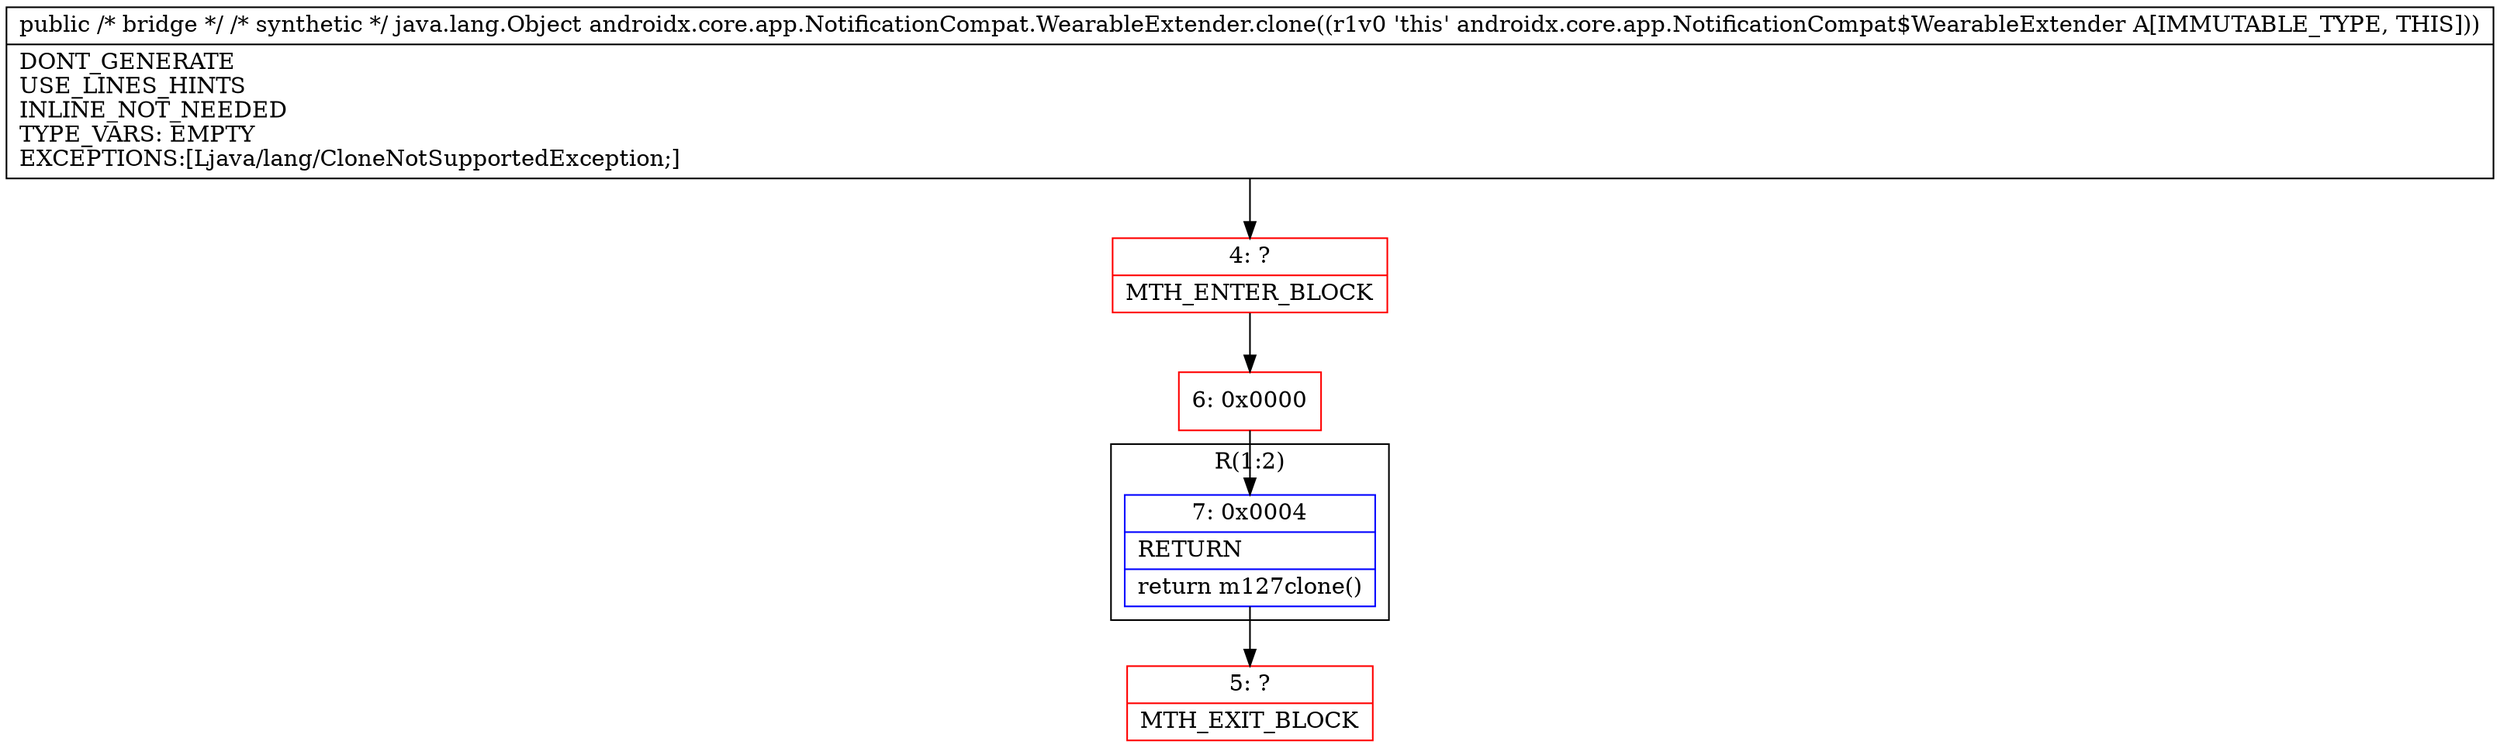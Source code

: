 digraph "CFG forandroidx.core.app.NotificationCompat.WearableExtender.clone()Ljava\/lang\/Object;" {
subgraph cluster_Region_2127521278 {
label = "R(1:2)";
node [shape=record,color=blue];
Node_7 [shape=record,label="{7\:\ 0x0004|RETURN\l|return m127clone()\l}"];
}
Node_4 [shape=record,color=red,label="{4\:\ ?|MTH_ENTER_BLOCK\l}"];
Node_6 [shape=record,color=red,label="{6\:\ 0x0000}"];
Node_5 [shape=record,color=red,label="{5\:\ ?|MTH_EXIT_BLOCK\l}"];
MethodNode[shape=record,label="{public \/* bridge *\/ \/* synthetic *\/ java.lang.Object androidx.core.app.NotificationCompat.WearableExtender.clone((r1v0 'this' androidx.core.app.NotificationCompat$WearableExtender A[IMMUTABLE_TYPE, THIS]))  | DONT_GENERATE\lUSE_LINES_HINTS\lINLINE_NOT_NEEDED\lTYPE_VARS: EMPTY\lEXCEPTIONS:[Ljava\/lang\/CloneNotSupportedException;]\l}"];
MethodNode -> Node_4;Node_7 -> Node_5;
Node_4 -> Node_6;
Node_6 -> Node_7;
}

